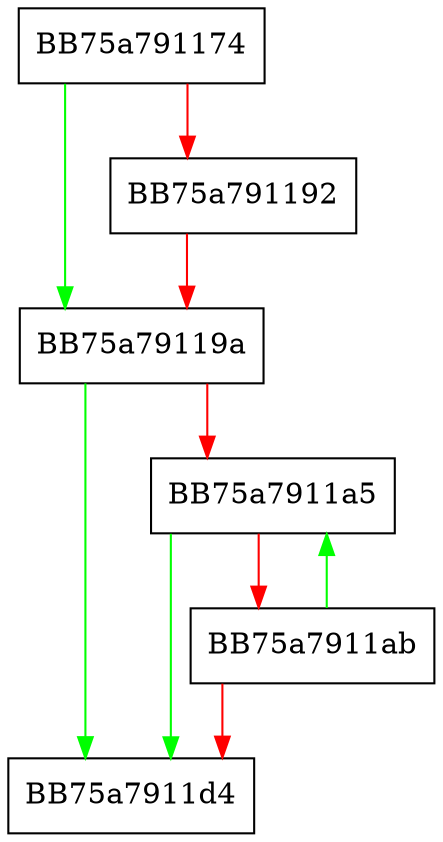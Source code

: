 digraph type_case_s_compute_narrow_string_length {
  node [shape="box"];
  graph [splines=ortho];
  BB75a791174 -> BB75a79119a [color="green"];
  BB75a791174 -> BB75a791192 [color="red"];
  BB75a791192 -> BB75a79119a [color="red"];
  BB75a79119a -> BB75a7911d4 [color="green"];
  BB75a79119a -> BB75a7911a5 [color="red"];
  BB75a7911a5 -> BB75a7911d4 [color="green"];
  BB75a7911a5 -> BB75a7911ab [color="red"];
  BB75a7911ab -> BB75a7911a5 [color="green"];
  BB75a7911ab -> BB75a7911d4 [color="red"];
}